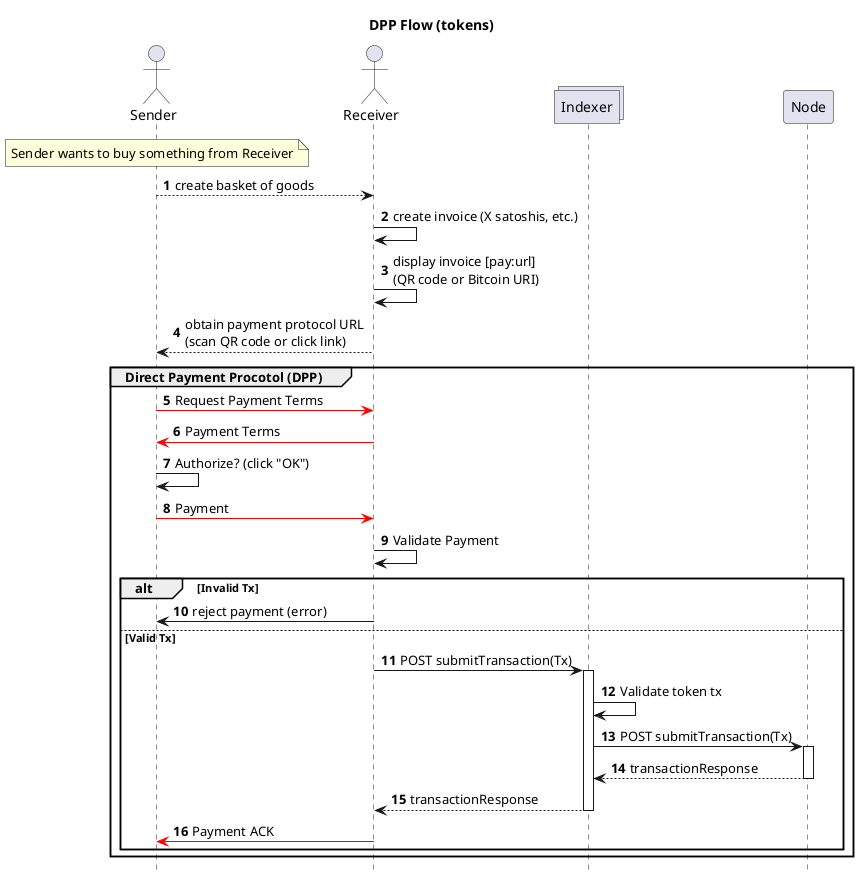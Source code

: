 @startuml

hide footbox
title DPP Flow (tokens)

actor Sender
actor Receiver
collections Indexer
participant Node

note over Sender: Sender wants to buy something from Receiver

autonumber
Sender-->Receiver: create basket of goods
Receiver->Receiver: create invoice (X satoshis, etc.)
Receiver->Receiver: display invoice [pay:url] \n(QR code or Bitcoin URI)

Receiver-->Sender: obtain payment protocol URL \n(scan QR code or click link)

group Direct Payment Procotol (DPP)
  Sender-[#red,bold]>Receiver: Request Payment Terms

  ' Receiver->Receiver: construct Payment Request arguments \n(destinations, fees, etc.)

  Receiver-[#red,bold]>Sender: Payment Terms

  Sender->Sender: Authorize? (click "OK")

  Sender-[#red,bold]>Receiver: Payment

  Receiver->Receiver: Validate Payment

  alt Invalid Tx

    Receiver->Sender: reject payment (error)

  else Valid Tx
    
    Receiver->Indexer ++: POST submitTransaction(Tx)
    Indexer->Indexer: Validate token tx
    Indexer->Node ++: POST submitTransaction(Tx)
    return transactionResponse
    return transactionResponse

    Receiver-[#red,bold]>Sender: Payment ACK

    ' mAPI->Receiver: Merkle Proof
    ' mAPI->Sender: Merkle Proof

  end

end
@enduml